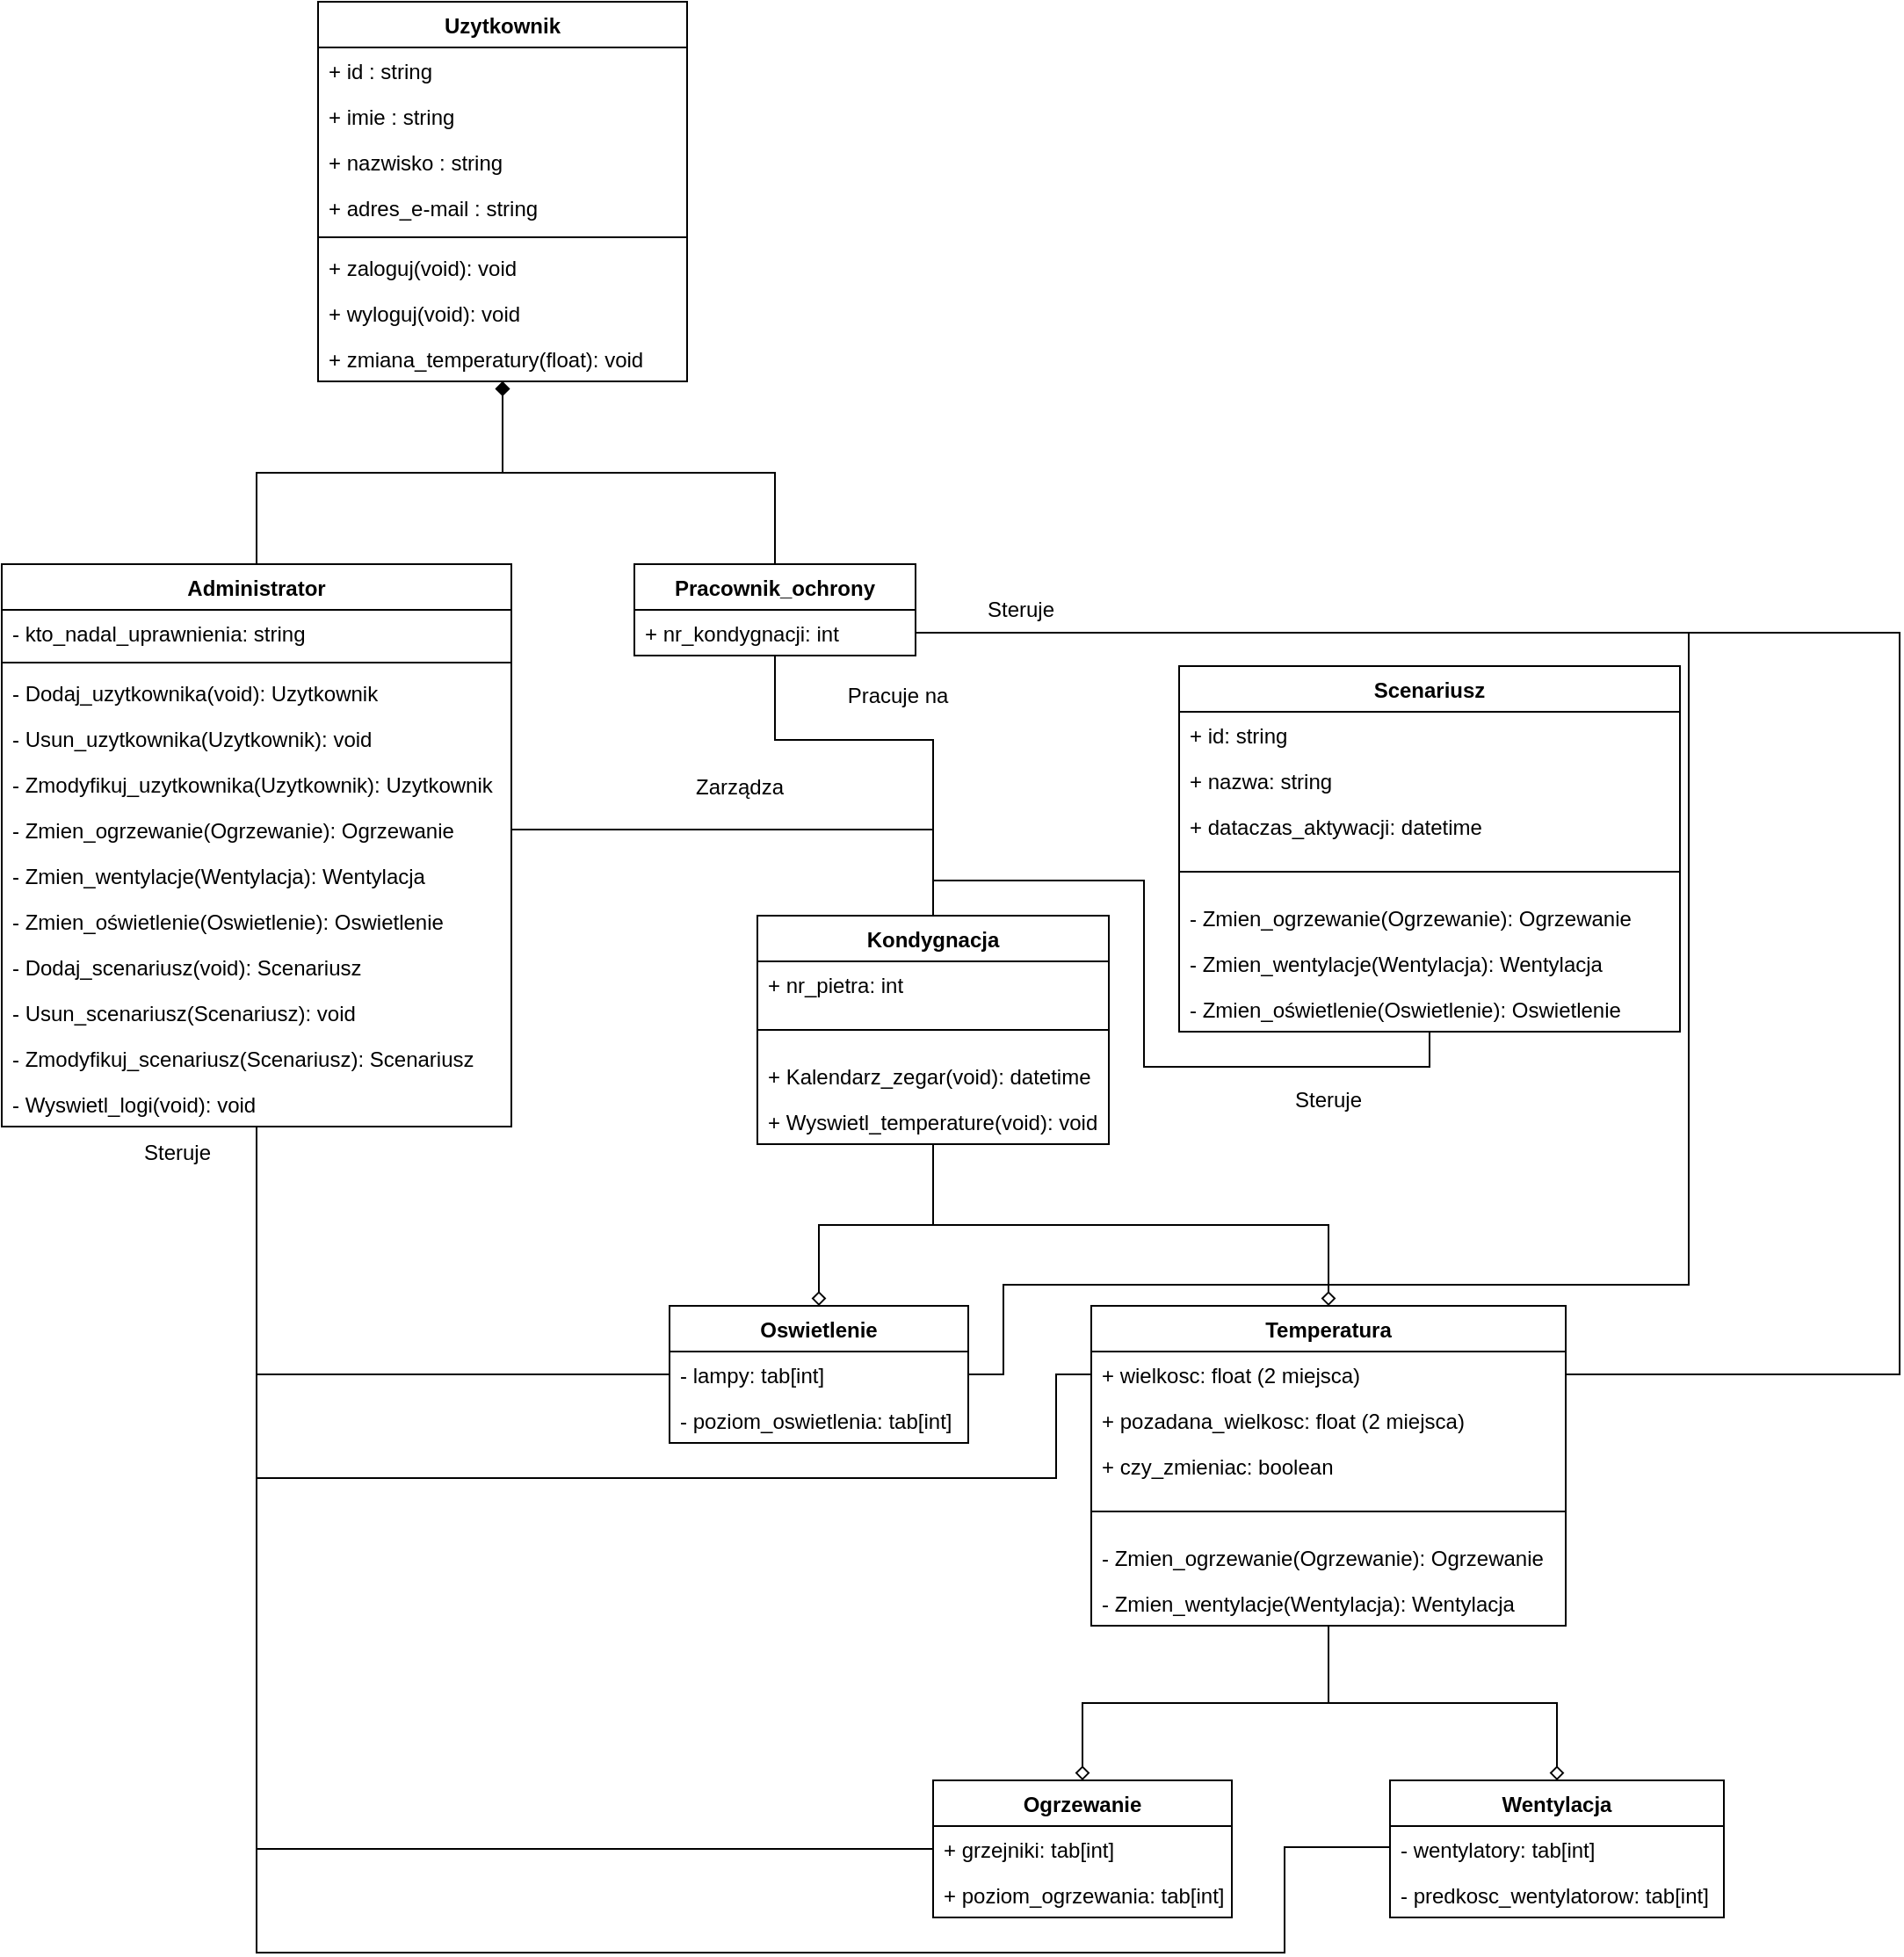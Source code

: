 <mxfile version="20.7.4" type="device"><diagram id="C5RBs43oDa-KdzZeNtuy" name="Page-1"><mxGraphModel dx="2421" dy="932" grid="1" gridSize="10" guides="1" tooltips="1" connect="1" arrows="1" fold="1" page="1" pageScale="1" pageWidth="827" pageHeight="1169" math="0" shadow="0"><root><mxCell id="WIyWlLk6GJQsqaUBKTNV-0"/><mxCell id="WIyWlLk6GJQsqaUBKTNV-1" parent="WIyWlLk6GJQsqaUBKTNV-0"/><mxCell id="1GvZ6g58He67qawoVHIA-23" style="edgeStyle=orthogonalEdgeStyle;rounded=0;orthogonalLoop=1;jettySize=auto;html=1;exitX=0.5;exitY=1;exitDx=0;exitDy=0;exitPerimeter=0;startArrow=diamond;startFill=1;endArrow=none;endFill=0;entryX=0.5;entryY=0;entryDx=0;entryDy=0;" parent="WIyWlLk6GJQsqaUBKTNV-1" source="1GvZ6g58He67qawoVHIA-1" target="1GvZ6g58He67qawoVHIA-12" edge="1"><mxGeometry relative="1" as="geometry"><mxPoint x="205.056" y="350.222" as="targetPoint"/></mxGeometry></mxCell><mxCell id="1GvZ6g58He67qawoVHIA-24" style="edgeStyle=orthogonalEdgeStyle;rounded=0;orthogonalLoop=1;jettySize=auto;html=1;exitX=0.5;exitY=1;exitDx=0;exitDy=0;exitPerimeter=0;startArrow=diamond;startFill=1;endArrow=none;endFill=0;entryX=0.5;entryY=0;entryDx=0;entryDy=0;" parent="WIyWlLk6GJQsqaUBKTNV-1" source="1GvZ6g58He67qawoVHIA-1" target="1GvZ6g58He67qawoVHIA-16" edge="1"><mxGeometry relative="1" as="geometry"><mxPoint x="205.006" y="340" as="targetPoint"/></mxGeometry></mxCell><mxCell id="1GvZ6g58He67qawoVHIA-1" value="Uzytkownik" style="swimlane;fontStyle=1;align=center;verticalAlign=top;childLayout=stackLayout;horizontal=1;startSize=26;horizontalStack=0;resizeParent=1;resizeParentMax=0;resizeLast=0;collapsible=1;marginBottom=0;points=[[0,0,0,0,0],[0,0.25,0,0,0],[0,0.5,0,0,0],[0,0.75,0,0,0],[0,1,0,0,0],[0.25,0,0,0,0],[0.25,1,0,0,0],[0.5,0,0,0,0],[0.5,1,0,0,0],[0.75,0,0,0,0],[0.75,1,0,0,0],[1,0,0,0,0],[1,0.25,0,0,0],[1,0.5,0,0,0],[1,0.75,0,0,0],[1,1,0,0,0]];" parent="WIyWlLk6GJQsqaUBKTNV-1" vertex="1"><mxGeometry x="100" y="100" width="210" height="216" as="geometry"/></mxCell><mxCell id="1GvZ6g58He67qawoVHIA-22" value="+ id : string" style="text;strokeColor=none;fillColor=none;align=left;verticalAlign=top;spacingLeft=4;spacingRight=4;overflow=hidden;rotatable=0;points=[[0,0.5],[1,0.5]];portConstraint=eastwest;" parent="1GvZ6g58He67qawoVHIA-1" vertex="1"><mxGeometry y="26" width="210" height="26" as="geometry"/></mxCell><mxCell id="1GvZ6g58He67qawoVHIA-2" value="+ imie : string" style="text;strokeColor=none;fillColor=none;align=left;verticalAlign=top;spacingLeft=4;spacingRight=4;overflow=hidden;rotatable=0;points=[[0,0.5],[1,0.5]];portConstraint=eastwest;" parent="1GvZ6g58He67qawoVHIA-1" vertex="1"><mxGeometry y="52" width="210" height="26" as="geometry"/></mxCell><mxCell id="1GvZ6g58He67qawoVHIA-7" value="+ nazwisko : string" style="text;strokeColor=none;fillColor=none;align=left;verticalAlign=top;spacingLeft=4;spacingRight=4;overflow=hidden;rotatable=0;points=[[0,0.5],[1,0.5]];portConstraint=eastwest;" parent="1GvZ6g58He67qawoVHIA-1" vertex="1"><mxGeometry y="78" width="210" height="26" as="geometry"/></mxCell><mxCell id="1GvZ6g58He67qawoVHIA-8" value="+ adres_e-mail : string" style="text;strokeColor=none;fillColor=none;align=left;verticalAlign=top;spacingLeft=4;spacingRight=4;overflow=hidden;rotatable=0;points=[[0,0.5],[1,0.5]];portConstraint=eastwest;" parent="1GvZ6g58He67qawoVHIA-1" vertex="1"><mxGeometry y="104" width="210" height="26" as="geometry"/></mxCell><mxCell id="1GvZ6g58He67qawoVHIA-3" value="" style="line;strokeWidth=1;fillColor=none;align=left;verticalAlign=middle;spacingTop=-1;spacingLeft=3;spacingRight=3;rotatable=0;labelPosition=right;points=[];portConstraint=eastwest;strokeColor=inherit;" parent="1GvZ6g58He67qawoVHIA-1" vertex="1"><mxGeometry y="130" width="210" height="8" as="geometry"/></mxCell><mxCell id="1GvZ6g58He67qawoVHIA-4" value="+ zaloguj(void): void" style="text;strokeColor=none;fillColor=none;align=left;verticalAlign=top;spacingLeft=4;spacingRight=4;overflow=hidden;rotatable=0;points=[[0,0.5],[1,0.5]];portConstraint=eastwest;" parent="1GvZ6g58He67qawoVHIA-1" vertex="1"><mxGeometry y="138" width="210" height="26" as="geometry"/></mxCell><mxCell id="1GvZ6g58He67qawoVHIA-10" value="+ wyloguj(void): void" style="text;strokeColor=none;fillColor=none;align=left;verticalAlign=top;spacingLeft=4;spacingRight=4;overflow=hidden;rotatable=0;points=[[0,0.5],[1,0.5]];portConstraint=eastwest;" parent="1GvZ6g58He67qawoVHIA-1" vertex="1"><mxGeometry y="164" width="210" height="26" as="geometry"/></mxCell><mxCell id="1GvZ6g58He67qawoVHIA-11" value="+ zmiana_temperatury(float): void" style="text;strokeColor=none;fillColor=none;align=left;verticalAlign=top;spacingLeft=4;spacingRight=4;overflow=hidden;rotatable=0;points=[[0,0.5],[1,0.5]];portConstraint=eastwest;rotation=0;" parent="1GvZ6g58He67qawoVHIA-1" vertex="1"><mxGeometry y="190" width="210" height="26" as="geometry"/></mxCell><mxCell id="oFp_FwbmMh3au02DMo70-31" style="edgeStyle=orthogonalEdgeStyle;rounded=0;orthogonalLoop=1;jettySize=auto;html=1;exitX=0.5;exitY=1;exitDx=0;exitDy=0;entryX=0;entryY=0.5;entryDx=0;entryDy=0;startArrow=none;startFill=0;endArrow=none;endFill=0;" parent="WIyWlLk6GJQsqaUBKTNV-1" source="1GvZ6g58He67qawoVHIA-12" target="oFp_FwbmMh3au02DMo70-13" edge="1"><mxGeometry relative="1" as="geometry"/></mxCell><mxCell id="oFp_FwbmMh3au02DMo70-32" style="edgeStyle=orthogonalEdgeStyle;rounded=0;orthogonalLoop=1;jettySize=auto;html=1;exitX=0.5;exitY=1;exitDx=0;exitDy=0;startArrow=none;startFill=0;endArrow=none;endFill=0;entryX=0;entryY=0.5;entryDx=0;entryDy=0;" parent="WIyWlLk6GJQsqaUBKTNV-1" source="1GvZ6g58He67qawoVHIA-12" target="oFp_FwbmMh3au02DMo70-15" edge="1"><mxGeometry relative="1" as="geometry"><mxPoint x="159.048" y="920" as="targetPoint"/><Array as="points"><mxPoint x="65" y="881"/></Array></mxGeometry></mxCell><mxCell id="oFp_FwbmMh3au02DMo70-47" style="edgeStyle=orthogonalEdgeStyle;rounded=0;orthogonalLoop=1;jettySize=auto;html=1;exitX=0.5;exitY=1;exitDx=0;exitDy=0;startArrow=none;startFill=0;endArrow=none;endFill=0;entryX=0;entryY=0.5;entryDx=0;entryDy=0;" parent="WIyWlLk6GJQsqaUBKTNV-1" source="1GvZ6g58He67qawoVHIA-12" target="oFp_FwbmMh3au02DMo70-34" edge="1"><mxGeometry relative="1" as="geometry"><mxPoint x="324.148" y="880" as="targetPoint"/><Array as="points"><mxPoint x="65" y="940"/><mxPoint x="520" y="940"/><mxPoint x="520" y="881"/></Array></mxGeometry></mxCell><mxCell id="oFp_FwbmMh3au02DMo70-48" style="edgeStyle=orthogonalEdgeStyle;rounded=0;orthogonalLoop=1;jettySize=auto;html=1;exitX=0.5;exitY=1;exitDx=0;exitDy=0;startArrow=none;startFill=0;endArrow=none;endFill=0;entryX=0;entryY=0.5;entryDx=0;entryDy=0;" parent="WIyWlLk6GJQsqaUBKTNV-1" source="1GvZ6g58He67qawoVHIA-12" target="oFp_FwbmMh3au02DMo70-17" edge="1"><mxGeometry relative="1" as="geometry"><mxPoint x="700.667" y="1090" as="targetPoint"/><Array as="points"><mxPoint x="65" y="1210"/><mxPoint x="650" y="1210"/><mxPoint x="650" y="1150"/><mxPoint x="710" y="1150"/></Array></mxGeometry></mxCell><mxCell id="1GvZ6g58He67qawoVHIA-12" value="Administrator" style="swimlane;fontStyle=1;align=center;verticalAlign=top;childLayout=stackLayout;horizontal=1;startSize=26;horizontalStack=0;resizeParent=1;resizeParentMax=0;resizeLast=0;collapsible=1;marginBottom=0;" parent="WIyWlLk6GJQsqaUBKTNV-1" vertex="1"><mxGeometry x="-80" y="420" width="290" height="320" as="geometry"/></mxCell><mxCell id="1GvZ6g58He67qawoVHIA-13" value="- kto_nadal_uprawnienia: string" style="text;strokeColor=none;fillColor=none;align=left;verticalAlign=top;spacingLeft=4;spacingRight=4;overflow=hidden;rotatable=0;points=[[0,0.5],[1,0.5]];portConstraint=eastwest;" parent="1GvZ6g58He67qawoVHIA-12" vertex="1"><mxGeometry y="26" width="290" height="26" as="geometry"/></mxCell><mxCell id="1GvZ6g58He67qawoVHIA-14" value="" style="line;strokeWidth=1;fillColor=none;align=left;verticalAlign=middle;spacingTop=-1;spacingLeft=3;spacingRight=3;rotatable=0;labelPosition=right;points=[];portConstraint=eastwest;strokeColor=inherit;" parent="1GvZ6g58He67qawoVHIA-12" vertex="1"><mxGeometry y="52" width="290" height="8" as="geometry"/></mxCell><mxCell id="1GvZ6g58He67qawoVHIA-15" value="- Dodaj_uzytkownika(void): Uzytkownik" style="text;strokeColor=none;fillColor=none;align=left;verticalAlign=top;spacingLeft=4;spacingRight=4;overflow=hidden;rotatable=0;points=[[0,0.5],[1,0.5]];portConstraint=eastwest;" parent="1GvZ6g58He67qawoVHIA-12" vertex="1"><mxGeometry y="60" width="290" height="26" as="geometry"/></mxCell><mxCell id="ONJBQk8BvVERiyR9E9mZ-0" value="- Usun_uzytkownika(Uzytkownik): void" style="text;strokeColor=none;fillColor=none;align=left;verticalAlign=top;spacingLeft=4;spacingRight=4;overflow=hidden;rotatable=0;points=[[0,0.5],[1,0.5]];portConstraint=eastwest;" parent="1GvZ6g58He67qawoVHIA-12" vertex="1"><mxGeometry y="86" width="290" height="26" as="geometry"/></mxCell><mxCell id="ONJBQk8BvVERiyR9E9mZ-1" value="- Zmodyfikuj_uzytkownika(Uzytkownik): Uzytkownik" style="text;strokeColor=none;fillColor=none;align=left;verticalAlign=top;spacingLeft=4;spacingRight=4;overflow=hidden;rotatable=0;points=[[0,0.5],[1,0.5]];portConstraint=eastwest;" parent="1GvZ6g58He67qawoVHIA-12" vertex="1"><mxGeometry y="112" width="290" height="26" as="geometry"/></mxCell><mxCell id="ONJBQk8BvVERiyR9E9mZ-2" value="- Zmien_ogrzewanie(Ogrzewanie): Ogrzewanie" style="text;strokeColor=none;fillColor=none;align=left;verticalAlign=top;spacingLeft=4;spacingRight=4;overflow=hidden;rotatable=0;points=[[0,0.5],[1,0.5]];portConstraint=eastwest;" parent="1GvZ6g58He67qawoVHIA-12" vertex="1"><mxGeometry y="138" width="290" height="26" as="geometry"/></mxCell><mxCell id="tPTMvWd0hvCoeWJ6gMEd-8" value="- Zmien_wentylacje(Wentylacja): Wentylacja" style="text;strokeColor=none;fillColor=none;align=left;verticalAlign=top;spacingLeft=4;spacingRight=4;overflow=hidden;rotatable=0;points=[[0,0.5],[1,0.5]];portConstraint=eastwest;" parent="1GvZ6g58He67qawoVHIA-12" vertex="1"><mxGeometry y="164" width="290" height="26" as="geometry"/></mxCell><mxCell id="ONJBQk8BvVERiyR9E9mZ-3" value="- Zmien_oświetlenie(Oswietlenie): Oswietlenie" style="text;strokeColor=none;fillColor=none;align=left;verticalAlign=top;spacingLeft=4;spacingRight=4;overflow=hidden;rotatable=0;points=[[0,0.5],[1,0.5]];portConstraint=eastwest;" parent="1GvZ6g58He67qawoVHIA-12" vertex="1"><mxGeometry y="190" width="290" height="26" as="geometry"/></mxCell><mxCell id="ONJBQk8BvVERiyR9E9mZ-7" value="- Dodaj_scenariusz(void): Scenariusz" style="text;strokeColor=none;fillColor=none;align=left;verticalAlign=top;spacingLeft=4;spacingRight=4;overflow=hidden;rotatable=0;points=[[0,0.5],[1,0.5]];portConstraint=eastwest;" parent="1GvZ6g58He67qawoVHIA-12" vertex="1"><mxGeometry y="216" width="290" height="26" as="geometry"/></mxCell><mxCell id="ONJBQk8BvVERiyR9E9mZ-6" value="- Usun_scenariusz(Scenariusz): void" style="text;strokeColor=none;fillColor=none;align=left;verticalAlign=top;spacingLeft=4;spacingRight=4;overflow=hidden;rotatable=0;points=[[0,0.5],[1,0.5]];portConstraint=eastwest;" parent="1GvZ6g58He67qawoVHIA-12" vertex="1"><mxGeometry y="242" width="290" height="26" as="geometry"/></mxCell><mxCell id="ONJBQk8BvVERiyR9E9mZ-5" value="- Zmodyfikuj_scenariusz(Scenariusz): Scenariusz" style="text;strokeColor=none;fillColor=none;align=left;verticalAlign=top;spacingLeft=4;spacingRight=4;overflow=hidden;rotatable=0;points=[[0,0.5],[1,0.5]];portConstraint=eastwest;" parent="1GvZ6g58He67qawoVHIA-12" vertex="1"><mxGeometry y="268" width="290" height="26" as="geometry"/></mxCell><mxCell id="oFp_FwbmMh3au02DMo70-71" value="- Wyswietl_logi(void): void" style="text;strokeColor=none;fillColor=none;align=left;verticalAlign=top;spacingLeft=4;spacingRight=4;overflow=hidden;rotatable=0;points=[[0,0.5],[1,0.5]];portConstraint=eastwest;" parent="1GvZ6g58He67qawoVHIA-12" vertex="1"><mxGeometry y="294" width="290" height="26" as="geometry"/></mxCell><mxCell id="oFp_FwbmMh3au02DMo70-38" style="edgeStyle=orthogonalEdgeStyle;rounded=0;orthogonalLoop=1;jettySize=auto;html=1;exitX=0.5;exitY=1;exitDx=0;exitDy=0;entryX=0.5;entryY=0;entryDx=0;entryDy=0;startArrow=none;startFill=0;endArrow=none;endFill=0;" parent="WIyWlLk6GJQsqaUBKTNV-1" source="1GvZ6g58He67qawoVHIA-16" target="oFp_FwbmMh3au02DMo70-4" edge="1"><mxGeometry relative="1" as="geometry"><Array as="points"><mxPoint x="360" y="520"/><mxPoint x="450" y="520"/></Array></mxGeometry></mxCell><mxCell id="1GvZ6g58He67qawoVHIA-16" value="Pracownik_ochrony" style="swimlane;fontStyle=1;align=center;verticalAlign=top;childLayout=stackLayout;horizontal=1;startSize=26;horizontalStack=0;resizeParent=1;resizeParentMax=0;resizeLast=0;collapsible=1;marginBottom=0;" parent="WIyWlLk6GJQsqaUBKTNV-1" vertex="1"><mxGeometry x="280" y="420" width="160" height="52" as="geometry"/></mxCell><mxCell id="1GvZ6g58He67qawoVHIA-17" value="+ nr_kondygnacji: int" style="text;strokeColor=none;fillColor=none;align=left;verticalAlign=top;spacingLeft=4;spacingRight=4;overflow=hidden;rotatable=0;points=[[0,0.5],[1,0.5]];portConstraint=eastwest;" parent="1GvZ6g58He67qawoVHIA-16" vertex="1"><mxGeometry y="26" width="160" height="26" as="geometry"/></mxCell><mxCell id="tPTMvWd0hvCoeWJ6gMEd-4" style="edgeStyle=orthogonalEdgeStyle;rounded=0;orthogonalLoop=1;jettySize=auto;html=1;exitX=0.5;exitY=1;exitDx=0;exitDy=0;entryX=0.5;entryY=0;entryDx=0;entryDy=0;endArrow=diamond;endFill=0;" parent="WIyWlLk6GJQsqaUBKTNV-1" source="oFp_FwbmMh3au02DMo70-4" target="oFp_FwbmMh3au02DMo70-14" edge="1"><mxGeometry relative="1" as="geometry"/></mxCell><mxCell id="tPTMvWd0hvCoeWJ6gMEd-5" style="edgeStyle=orthogonalEdgeStyle;rounded=0;orthogonalLoop=1;jettySize=auto;html=1;exitX=0.5;exitY=1;exitDx=0;exitDy=0;entryX=0.5;entryY=0;entryDx=0;entryDy=0;endArrow=diamond;endFill=0;" parent="WIyWlLk6GJQsqaUBKTNV-1" source="oFp_FwbmMh3au02DMo70-4" target="oFp_FwbmMh3au02DMo70-33" edge="1"><mxGeometry relative="1" as="geometry"/></mxCell><mxCell id="oFp_FwbmMh3au02DMo70-4" value="Kondygnacja" style="swimlane;fontStyle=1;align=center;verticalAlign=top;childLayout=stackLayout;horizontal=1;startSize=26;horizontalStack=0;resizeParent=1;resizeParentMax=0;resizeLast=0;collapsible=1;marginBottom=0;" parent="WIyWlLk6GJQsqaUBKTNV-1" vertex="1"><mxGeometry x="350" y="620" width="200" height="130" as="geometry"/></mxCell><mxCell id="oFp_FwbmMh3au02DMo70-5" value="+ nr_pietra: int" style="text;strokeColor=none;fillColor=none;align=left;verticalAlign=top;spacingLeft=4;spacingRight=4;overflow=hidden;rotatable=0;points=[[0,0.5],[1,0.5]];portConstraint=eastwest;" parent="oFp_FwbmMh3au02DMo70-4" vertex="1"><mxGeometry y="26" width="200" height="26" as="geometry"/></mxCell><mxCell id="oFp_FwbmMh3au02DMo70-65" style="text;strokeColor=none;fillColor=none;align=left;verticalAlign=top;spacingLeft=4;spacingRight=4;overflow=hidden;rotatable=0;points=[[0,0.5],[1,0.5]];portConstraint=eastwest;" parent="oFp_FwbmMh3au02DMo70-4" vertex="1"><mxGeometry y="52" width="200" height="26" as="geometry"/></mxCell><mxCell id="oFp_FwbmMh3au02DMo70-55" value="+ Kalendarz_zegar(void): datetime" style="text;strokeColor=none;fillColor=none;align=left;verticalAlign=top;spacingLeft=4;spacingRight=4;overflow=hidden;rotatable=0;points=[[0,0.5],[1,0.5]];portConstraint=eastwest;" parent="oFp_FwbmMh3au02DMo70-4" vertex="1"><mxGeometry y="78" width="200" height="26" as="geometry"/></mxCell><mxCell id="oFp_FwbmMh3au02DMo70-64" value="+ Wyswietl_temperature(void): void" style="text;strokeColor=none;fillColor=none;align=left;verticalAlign=top;spacingLeft=4;spacingRight=4;overflow=hidden;rotatable=0;points=[[0,0.5],[1,0.5]];portConstraint=eastwest;" parent="oFp_FwbmMh3au02DMo70-4" vertex="1"><mxGeometry y="104" width="200" height="26" as="geometry"/></mxCell><mxCell id="oFp_FwbmMh3au02DMo70-66" style="edgeStyle=orthogonalEdgeStyle;rounded=0;orthogonalLoop=1;jettySize=auto;html=1;exitX=0;exitY=0.5;exitDx=0;exitDy=0;entryX=1;entryY=0.5;entryDx=0;entryDy=0;startArrow=none;startFill=0;endArrow=none;endFill=0;" parent="oFp_FwbmMh3au02DMo70-4" source="oFp_FwbmMh3au02DMo70-65" target="oFp_FwbmMh3au02DMo70-65" edge="1"><mxGeometry relative="1" as="geometry"><Array as="points"><mxPoint x="80" y="65"/><mxPoint x="80" y="65"/></Array></mxGeometry></mxCell><mxCell id="oFp_FwbmMh3au02DMo70-44" style="edgeStyle=orthogonalEdgeStyle;rounded=0;orthogonalLoop=1;jettySize=auto;html=1;exitX=0.5;exitY=0;exitDx=0;exitDy=0;entryX=0.5;entryY=1;entryDx=0;entryDy=0;startArrow=diamond;startFill=0;endArrow=none;endFill=0;" parent="WIyWlLk6GJQsqaUBKTNV-1" source="oFp_FwbmMh3au02DMo70-12" target="oFp_FwbmMh3au02DMo70-33" edge="1"><mxGeometry relative="1" as="geometry"/></mxCell><mxCell id="oFp_FwbmMh3au02DMo70-12" value="Ogrzewanie" style="swimlane;fontStyle=1;align=center;verticalAlign=top;childLayout=stackLayout;horizontal=1;startSize=26;horizontalStack=0;resizeParent=1;resizeParentMax=0;resizeLast=0;collapsible=1;marginBottom=0;" parent="WIyWlLk6GJQsqaUBKTNV-1" vertex="1"><mxGeometry x="450" y="1112" width="170" height="78" as="geometry"/></mxCell><mxCell id="oFp_FwbmMh3au02DMo70-13" value="+ grzejniki: tab[int]" style="text;strokeColor=none;fillColor=none;align=left;verticalAlign=top;spacingLeft=4;spacingRight=4;overflow=hidden;rotatable=0;points=[[0,0.5],[1,0.5]];portConstraint=eastwest;" parent="oFp_FwbmMh3au02DMo70-12" vertex="1"><mxGeometry y="26" width="170" height="26" as="geometry"/></mxCell><mxCell id="oFp_FwbmMh3au02DMo70-29" value="+ poziom_ogrzewania: tab[int]" style="text;strokeColor=none;fillColor=none;align=left;verticalAlign=top;spacingLeft=4;spacingRight=4;overflow=hidden;rotatable=0;points=[[0,0.5],[1,0.5]];portConstraint=eastwest;" parent="oFp_FwbmMh3au02DMo70-12" vertex="1"><mxGeometry y="52" width="170" height="26" as="geometry"/></mxCell><mxCell id="oFp_FwbmMh3au02DMo70-14" value="Oswietlenie" style="swimlane;fontStyle=1;align=center;verticalAlign=top;childLayout=stackLayout;horizontal=1;startSize=26;horizontalStack=0;resizeParent=1;resizeParentMax=0;resizeLast=0;collapsible=1;marginBottom=0;" parent="WIyWlLk6GJQsqaUBKTNV-1" vertex="1"><mxGeometry x="300" y="842" width="170" height="78" as="geometry"/></mxCell><mxCell id="oFp_FwbmMh3au02DMo70-15" value="- lampy: tab[int]" style="text;strokeColor=none;fillColor=none;align=left;verticalAlign=top;spacingLeft=4;spacingRight=4;overflow=hidden;rotatable=0;points=[[0,0.5],[1,0.5]];portConstraint=eastwest;" parent="oFp_FwbmMh3au02DMo70-14" vertex="1"><mxGeometry y="26" width="170" height="26" as="geometry"/></mxCell><mxCell id="oFp_FwbmMh3au02DMo70-28" value="- poziom_oswietlenia: tab[int]" style="text;strokeColor=none;fillColor=none;align=left;verticalAlign=top;spacingLeft=4;spacingRight=4;overflow=hidden;rotatable=0;points=[[0,0.5],[1,0.5]];portConstraint=eastwest;" parent="oFp_FwbmMh3au02DMo70-14" vertex="1"><mxGeometry y="52" width="170" height="26" as="geometry"/></mxCell><mxCell id="oFp_FwbmMh3au02DMo70-16" value="Wentylacja" style="swimlane;fontStyle=1;align=center;verticalAlign=top;childLayout=stackLayout;horizontal=1;startSize=26;horizontalStack=0;resizeParent=1;resizeParentMax=0;resizeLast=0;collapsible=1;marginBottom=0;" parent="WIyWlLk6GJQsqaUBKTNV-1" vertex="1"><mxGeometry x="710" y="1112" width="190" height="78" as="geometry"/></mxCell><mxCell id="oFp_FwbmMh3au02DMo70-17" value="- wentylatory: tab[int]" style="text;strokeColor=none;fillColor=none;align=left;verticalAlign=top;spacingLeft=4;spacingRight=4;overflow=hidden;rotatable=0;points=[[0,0.5],[1,0.5]];portConstraint=eastwest;" parent="oFp_FwbmMh3au02DMo70-16" vertex="1"><mxGeometry y="26" width="190" height="26" as="geometry"/></mxCell><mxCell id="oFp_FwbmMh3au02DMo70-27" value="- predkosc_wentylatorow: tab[int]" style="text;strokeColor=none;fillColor=none;align=left;verticalAlign=top;spacingLeft=4;spacingRight=4;overflow=hidden;rotatable=0;points=[[0,0.5],[1,0.5]];portConstraint=eastwest;" parent="oFp_FwbmMh3au02DMo70-16" vertex="1"><mxGeometry y="52" width="190" height="26" as="geometry"/></mxCell><mxCell id="oFp_FwbmMh3au02DMo70-46" style="edgeStyle=orthogonalEdgeStyle;rounded=0;orthogonalLoop=1;jettySize=auto;html=1;exitX=0.5;exitY=1;exitDx=0;exitDy=0;entryX=0.5;entryY=0;entryDx=0;entryDy=0;startArrow=none;startFill=0;endArrow=diamond;endFill=0;" parent="WIyWlLk6GJQsqaUBKTNV-1" source="oFp_FwbmMh3au02DMo70-33" target="oFp_FwbmMh3au02DMo70-16" edge="1"><mxGeometry relative="1" as="geometry"/></mxCell><mxCell id="oFp_FwbmMh3au02DMo70-33" value="Temperatura" style="swimlane;fontStyle=1;align=center;verticalAlign=top;childLayout=stackLayout;horizontal=1;startSize=26;horizontalStack=0;resizeParent=1;resizeParentMax=0;resizeLast=0;collapsible=1;marginBottom=0;" parent="WIyWlLk6GJQsqaUBKTNV-1" vertex="1"><mxGeometry x="540" y="842" width="270" height="182" as="geometry"/></mxCell><mxCell id="oFp_FwbmMh3au02DMo70-34" value="+ wielkosc: float (2 miejsca)" style="text;strokeColor=none;fillColor=none;align=left;verticalAlign=top;spacingLeft=4;spacingRight=4;overflow=hidden;rotatable=0;points=[[0,0.5],[1,0.5]];portConstraint=eastwest;" parent="oFp_FwbmMh3au02DMo70-33" vertex="1"><mxGeometry y="26" width="270" height="26" as="geometry"/></mxCell><mxCell id="oFp_FwbmMh3au02DMo70-36" value="+ pozadana_wielkosc: float (2 miejsca)" style="text;strokeColor=none;fillColor=none;align=left;verticalAlign=top;spacingLeft=4;spacingRight=4;overflow=hidden;rotatable=0;points=[[0,0.5],[1,0.5]];portConstraint=eastwest;" parent="oFp_FwbmMh3au02DMo70-33" vertex="1"><mxGeometry y="52" width="270" height="26" as="geometry"/></mxCell><mxCell id="oFp_FwbmMh3au02DMo70-57" value="+ czy_zmieniac: boolean" style="text;strokeColor=none;fillColor=none;align=left;verticalAlign=top;spacingLeft=4;spacingRight=4;overflow=hidden;rotatable=0;points=[[0,0.5],[1,0.5]];portConstraint=eastwest;" parent="oFp_FwbmMh3au02DMo70-33" vertex="1"><mxGeometry y="78" width="270" height="26" as="geometry"/></mxCell><mxCell id="oFp_FwbmMh3au02DMo70-58" style="text;strokeColor=none;fillColor=none;align=left;verticalAlign=top;spacingLeft=4;spacingRight=4;overflow=hidden;rotatable=0;points=[[0,0.5],[1,0.5]];portConstraint=eastwest;" parent="oFp_FwbmMh3au02DMo70-33" vertex="1"><mxGeometry y="104" width="270" height="26" as="geometry"/></mxCell><mxCell id="oFp_FwbmMh3au02DMo70-62" value="- Zmien_ogrzewanie(Ogrzewanie): Ogrzewanie" style="text;strokeColor=none;fillColor=none;align=left;verticalAlign=top;spacingLeft=4;spacingRight=4;overflow=hidden;rotatable=0;points=[[0,0.5],[1,0.5]];portConstraint=eastwest;" parent="oFp_FwbmMh3au02DMo70-33" vertex="1"><mxGeometry y="130" width="270" height="26" as="geometry"/></mxCell><mxCell id="oFp_FwbmMh3au02DMo70-60" style="edgeStyle=orthogonalEdgeStyle;rounded=0;orthogonalLoop=1;jettySize=auto;html=1;exitX=0;exitY=0.5;exitDx=0;exitDy=0;entryX=1;entryY=0.5;entryDx=0;entryDy=0;startArrow=none;startFill=0;endArrow=none;endFill=0;" parent="oFp_FwbmMh3au02DMo70-33" source="oFp_FwbmMh3au02DMo70-58" target="oFp_FwbmMh3au02DMo70-58" edge="1"><mxGeometry relative="1" as="geometry"><Array as="points"><mxPoint x="110" y="117"/><mxPoint x="110" y="117"/></Array></mxGeometry></mxCell><mxCell id="ONJBQk8BvVERiyR9E9mZ-4" value="- Zmien_wentylacje(Wentylacja): Wentylacja" style="text;strokeColor=none;fillColor=none;align=left;verticalAlign=top;spacingLeft=4;spacingRight=4;overflow=hidden;rotatable=0;points=[[0,0.5],[1,0.5]];portConstraint=eastwest;" parent="oFp_FwbmMh3au02DMo70-33" vertex="1"><mxGeometry y="156" width="270" height="26" as="geometry"/></mxCell><mxCell id="oFp_FwbmMh3au02DMo70-37" style="edgeStyle=orthogonalEdgeStyle;rounded=0;orthogonalLoop=1;jettySize=auto;html=1;exitX=1;exitY=0.5;exitDx=0;exitDy=0;entryX=0.5;entryY=0;entryDx=0;entryDy=0;startArrow=none;startFill=0;endArrow=none;endFill=0;" parent="WIyWlLk6GJQsqaUBKTNV-1" source="ONJBQk8BvVERiyR9E9mZ-2" target="oFp_FwbmMh3au02DMo70-4" edge="1"><mxGeometry relative="1" as="geometry"/></mxCell><mxCell id="oFp_FwbmMh3au02DMo70-39" value="Pracuje na" style="text;html=1;strokeColor=none;fillColor=none;align=center;verticalAlign=middle;whiteSpace=wrap;rounded=0;" parent="WIyWlLk6GJQsqaUBKTNV-1" vertex="1"><mxGeometry x="400" y="480" width="60" height="30" as="geometry"/></mxCell><mxCell id="oFp_FwbmMh3au02DMo70-40" value="Zarządza" style="text;html=1;strokeColor=none;fillColor=none;align=center;verticalAlign=middle;whiteSpace=wrap;rounded=0;" parent="WIyWlLk6GJQsqaUBKTNV-1" vertex="1"><mxGeometry x="310" y="532" width="60" height="30" as="geometry"/></mxCell><mxCell id="oFp_FwbmMh3au02DMo70-41" value="Steruje" style="text;html=1;strokeColor=none;fillColor=none;align=center;verticalAlign=middle;whiteSpace=wrap;rounded=0;" parent="WIyWlLk6GJQsqaUBKTNV-1" vertex="1"><mxGeometry x="-10" y="740" width="60" height="30" as="geometry"/></mxCell><mxCell id="oFp_FwbmMh3au02DMo70-49" style="edgeStyle=orthogonalEdgeStyle;rounded=0;orthogonalLoop=1;jettySize=auto;html=1;exitX=1;exitY=0.5;exitDx=0;exitDy=0;entryX=1;entryY=0.5;entryDx=0;entryDy=0;startArrow=none;startFill=0;endArrow=none;endFill=0;" parent="WIyWlLk6GJQsqaUBKTNV-1" source="1GvZ6g58He67qawoVHIA-17" target="oFp_FwbmMh3au02DMo70-34" edge="1"><mxGeometry relative="1" as="geometry"><Array as="points"><mxPoint x="1000" y="459"/><mxPoint x="1000" y="881"/></Array></mxGeometry></mxCell><mxCell id="oFp_FwbmMh3au02DMo70-50" style="edgeStyle=orthogonalEdgeStyle;rounded=0;orthogonalLoop=1;jettySize=auto;html=1;exitX=1;exitY=0.5;exitDx=0;exitDy=0;entryX=1;entryY=0.5;entryDx=0;entryDy=0;startArrow=none;startFill=0;endArrow=none;endFill=0;" parent="WIyWlLk6GJQsqaUBKTNV-1" source="1GvZ6g58He67qawoVHIA-17" target="oFp_FwbmMh3au02DMo70-15" edge="1"><mxGeometry relative="1" as="geometry"><Array as="points"><mxPoint x="880" y="459"/><mxPoint x="880" y="830"/><mxPoint x="490" y="830"/><mxPoint x="490" y="881"/></Array></mxGeometry></mxCell><mxCell id="oFp_FwbmMh3au02DMo70-51" value="Steruje" style="text;html=1;strokeColor=none;fillColor=none;align=center;verticalAlign=middle;whiteSpace=wrap;rounded=0;" parent="WIyWlLk6GJQsqaUBKTNV-1" vertex="1"><mxGeometry x="470" y="431" width="60" height="30" as="geometry"/></mxCell><mxCell id="tPTMvWd0hvCoeWJ6gMEd-10" style="edgeStyle=orthogonalEdgeStyle;rounded=0;orthogonalLoop=1;jettySize=auto;html=1;exitX=0.5;exitY=1;exitDx=0;exitDy=0;entryX=0.5;entryY=0;entryDx=0;entryDy=0;startArrow=none;startFill=0;endArrow=none;endFill=0;" parent="WIyWlLk6GJQsqaUBKTNV-1" source="oFp_FwbmMh3au02DMo70-52" target="oFp_FwbmMh3au02DMo70-4" edge="1"><mxGeometry relative="1" as="geometry"/></mxCell><mxCell id="oFp_FwbmMh3au02DMo70-52" value="Scenariusz" style="swimlane;fontStyle=1;align=center;verticalAlign=top;childLayout=stackLayout;horizontal=1;startSize=26;horizontalStack=0;resizeParent=1;resizeParentMax=0;resizeLast=0;collapsible=1;marginBottom=0;" parent="WIyWlLk6GJQsqaUBKTNV-1" vertex="1"><mxGeometry x="590" y="478" width="285" height="208" as="geometry"/></mxCell><mxCell id="oFp_FwbmMh3au02DMo70-53" value="+ id: string" style="text;strokeColor=none;fillColor=none;align=left;verticalAlign=top;spacingLeft=4;spacingRight=4;overflow=hidden;rotatable=0;points=[[0,0.5],[1,0.5]];portConstraint=eastwest;" parent="oFp_FwbmMh3au02DMo70-52" vertex="1"><mxGeometry y="26" width="285" height="26" as="geometry"/></mxCell><mxCell id="oFp_FwbmMh3au02DMo70-56" value="+ nazwa: string" style="text;strokeColor=none;fillColor=none;align=left;verticalAlign=top;spacingLeft=4;spacingRight=4;overflow=hidden;rotatable=0;points=[[0,0.5],[1,0.5]];portConstraint=eastwest;" parent="oFp_FwbmMh3au02DMo70-52" vertex="1"><mxGeometry y="52" width="285" height="26" as="geometry"/></mxCell><mxCell id="tPTMvWd0hvCoeWJ6gMEd-2" value="+ dataczas_aktywacji: datetime" style="text;strokeColor=none;fillColor=none;align=left;verticalAlign=top;spacingLeft=4;spacingRight=4;overflow=hidden;rotatable=0;points=[[0,0.5],[1,0.5]];portConstraint=eastwest;" parent="oFp_FwbmMh3au02DMo70-52" vertex="1"><mxGeometry y="78" width="285" height="26" as="geometry"/></mxCell><mxCell id="oFp_FwbmMh3au02DMo70-69" style="text;strokeColor=none;fillColor=none;align=left;verticalAlign=top;spacingLeft=4;spacingRight=4;overflow=hidden;rotatable=0;points=[[0,0.5],[1,0.5]];portConstraint=eastwest;" parent="oFp_FwbmMh3au02DMo70-52" vertex="1"><mxGeometry y="104" width="285" height="26" as="geometry"/></mxCell><mxCell id="tPTMvWd0hvCoeWJ6gMEd-6" value="- Zmien_ogrzewanie(Ogrzewanie): Ogrzewanie" style="text;strokeColor=none;fillColor=none;align=left;verticalAlign=top;spacingLeft=4;spacingRight=4;overflow=hidden;rotatable=0;points=[[0,0.5],[1,0.5]];portConstraint=eastwest;" parent="oFp_FwbmMh3au02DMo70-52" vertex="1"><mxGeometry y="130" width="285" height="26" as="geometry"/></mxCell><mxCell id="tPTMvWd0hvCoeWJ6gMEd-9" value="- Zmien_wentylacje(Wentylacja): Wentylacja" style="text;strokeColor=none;fillColor=none;align=left;verticalAlign=top;spacingLeft=4;spacingRight=4;overflow=hidden;rotatable=0;points=[[0,0.5],[1,0.5]];portConstraint=eastwest;" parent="oFp_FwbmMh3au02DMo70-52" vertex="1"><mxGeometry y="156" width="285" height="26" as="geometry"/></mxCell><mxCell id="tPTMvWd0hvCoeWJ6gMEd-7" value="- Zmien_oświetlenie(Oswietlenie): Oswietlenie" style="text;strokeColor=none;fillColor=none;align=left;verticalAlign=top;spacingLeft=4;spacingRight=4;overflow=hidden;rotatable=0;points=[[0,0.5],[1,0.5]];portConstraint=eastwest;" parent="oFp_FwbmMh3au02DMo70-52" vertex="1"><mxGeometry y="182" width="285" height="26" as="geometry"/></mxCell><mxCell id="tPTMvWd0hvCoeWJ6gMEd-3" style="edgeStyle=orthogonalEdgeStyle;rounded=0;orthogonalLoop=1;jettySize=auto;html=1;exitX=0;exitY=0.5;exitDx=0;exitDy=0;entryX=1;entryY=0.5;entryDx=0;entryDy=0;endArrow=none;endFill=0;" parent="oFp_FwbmMh3au02DMo70-52" source="oFp_FwbmMh3au02DMo70-69" target="oFp_FwbmMh3au02DMo70-69" edge="1"><mxGeometry relative="1" as="geometry"><Array as="points"><mxPoint x="150" y="117"/><mxPoint x="150" y="117"/></Array></mxGeometry></mxCell><mxCell id="tPTMvWd0hvCoeWJ6gMEd-11" value="Steruje" style="text;html=1;strokeColor=none;fillColor=none;align=center;verticalAlign=middle;whiteSpace=wrap;rounded=0;" parent="WIyWlLk6GJQsqaUBKTNV-1" vertex="1"><mxGeometry x="645" y="710" width="60" height="30" as="geometry"/></mxCell></root></mxGraphModel></diagram></mxfile>
